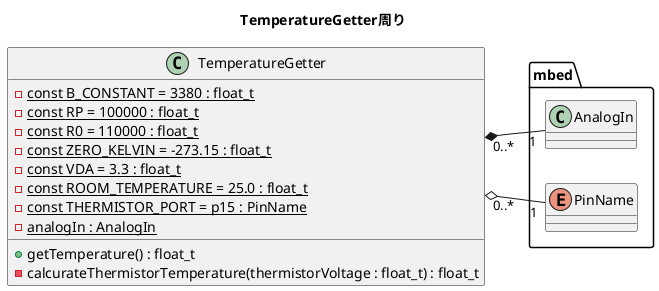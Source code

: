 @startuml
title TemperatureGetter周り

left to right direction

class "TemperatureGetter" as ClassTemperatureGetter{
  +getTemperature() : float_t
  -calcurateThermistorTemperature(thermistorVoltage : float_t) : float_t
  -{static}const B_CONSTANT = 3380 : float_t
  -{static}const RP = 100000 : float_t
  -{static}const R0 = 110000 : float_t
  -{static}const ZERO_KELVIN = -273.15 : float_t
  -{static}const VDA = 3.3 : float_t
  -{static}const ROOM_TEMPERATURE = 25.0 : float_t
  -{static}const THERMISTOR_PORT = p15 : PinName
  -{static}analogIn : AnalogIn
}

package "mbed" as PackageMBED{
  class "AnalogIn" as ClassAnalogIn{
  }
  enum "PinName" as EnumPinName{

  }
}
ClassTemperatureGetter "0..*" *-- "1" ClassAnalogIn
ClassTemperatureGetter "0..*" o-- "1" EnumPinName
@enduml
